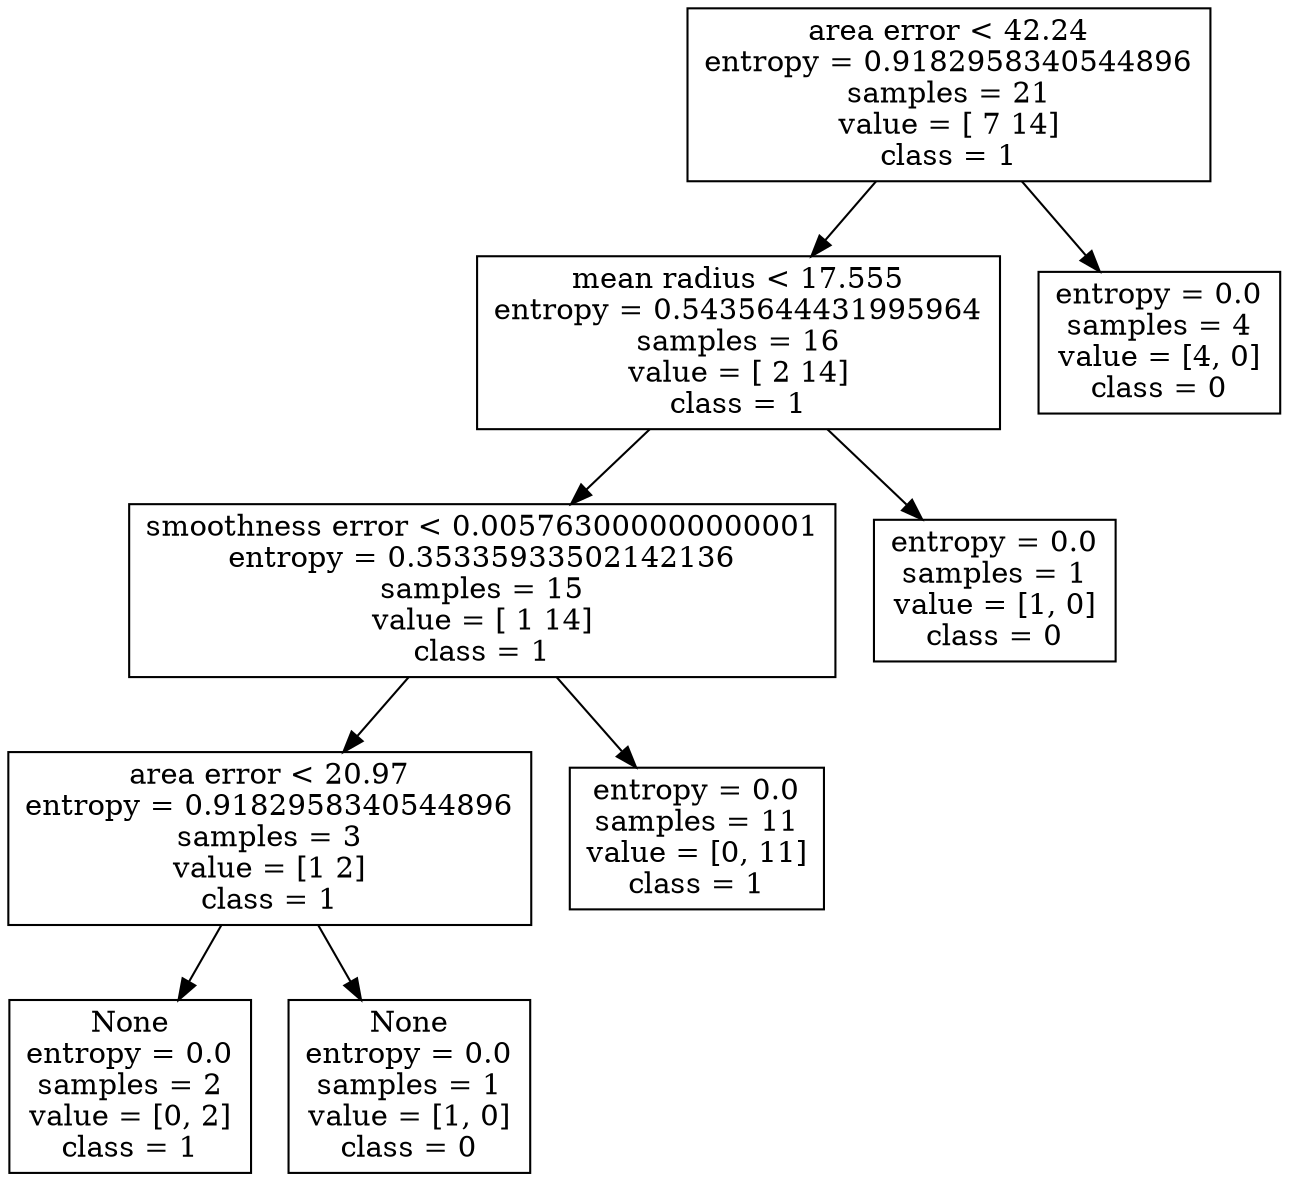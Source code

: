 digraph Tree {
node [shape=box] ;0[label="area error < 42.24\nentropy = 0.9182958340544896\nsamples = 21\nvalue = [ 7 14]\nclass = 1"] ;
1[label="mean radius < 17.555\nentropy = 0.5435644431995964\nsamples = 16\nvalue = [ 2 14]\nclass = 1"] ;
0 -> 1 ;

2[label="smoothness error < 0.005763000000000001\nentropy = 0.35335933502142136\nsamples = 15\nvalue = [ 1 14]\nclass = 1"] ;
1 -> 2 ;

3[label="area error < 20.97\nentropy = 0.9182958340544896\nsamples = 3\nvalue = [1 2]\nclass = 1"] ;
2 -> 3 ;

4[label="None\nentropy = 0.0\nsamples = 2\nvalue = [0, 2]\nclass = 1"] ;
3 -> 4 ;

5[label="None\nentropy = 0.0\nsamples = 1\nvalue = [1, 0]\nclass = 0"] ;
3 -> 5 ;

6[label="entropy = 0.0\nsamples = 11\nvalue = [0, 11]\nclass = 1"] ;
2 -> 6 ;

7[label="entropy = 0.0\nsamples = 1\nvalue = [1, 0]\nclass = 0"] ;
1 -> 7 ;

8[label="entropy = 0.0\nsamples = 4\nvalue = [4, 0]\nclass = 0"] ;
0 -> 8 ;

}
